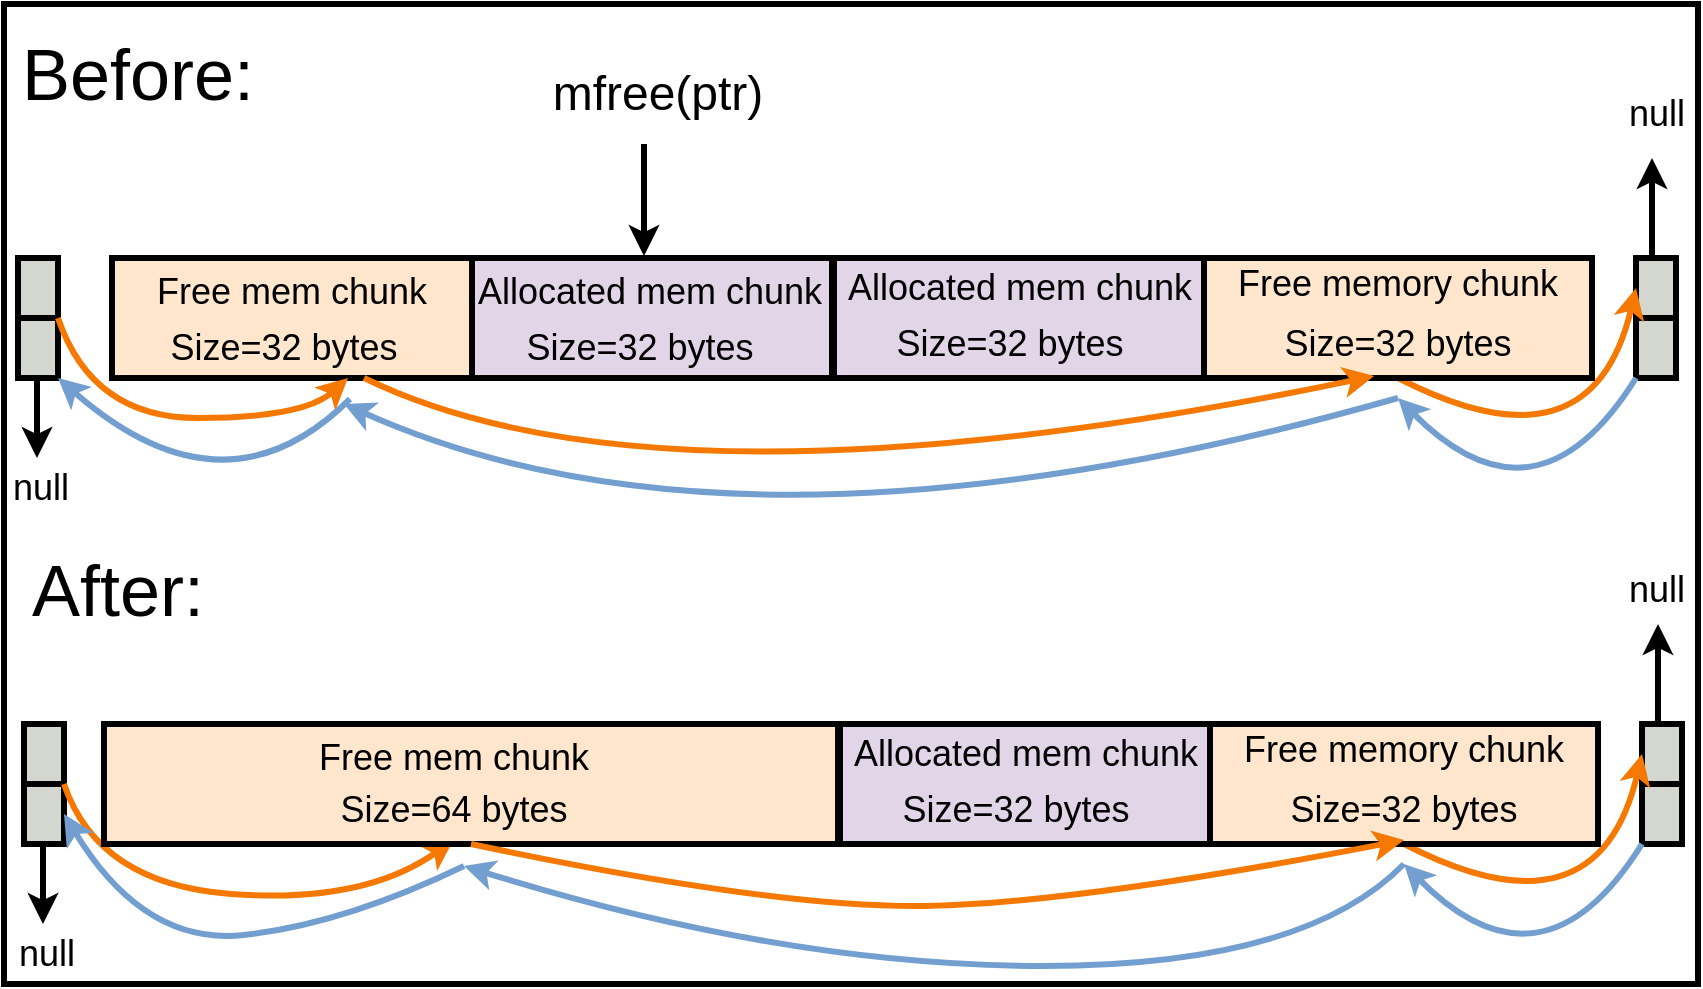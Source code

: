 <mxfile version="21.6.7" type="device">
  <diagram name="Page-1" id="aGrNsAUD6rLRG3-fpc4p">
    <mxGraphModel dx="2217" dy="795" grid="1" gridSize="10" guides="1" tooltips="1" connect="1" arrows="1" fold="1" page="1" pageScale="1" pageWidth="850" pageHeight="1100" math="0" shadow="0">
      <root>
        <mxCell id="0" />
        <mxCell id="1" parent="0" />
        <mxCell id="Dw3qF6tHwgRVVZFkppPR-358" value="" style="rounded=0;whiteSpace=wrap;html=1;strokeWidth=3;fillColor=none;" parent="1" vertex="1">
          <mxGeometry y="170" width="847" height="490" as="geometry" />
        </mxCell>
        <mxCell id="Dw3qF6tHwgRVVZFkppPR-285" value="&lt;font style=&quot;font-size: 36px;&quot;&gt;Before:&lt;/font&gt;" style="text;html=1;strokeColor=none;fillColor=none;align=center;verticalAlign=middle;whiteSpace=wrap;rounded=0;" parent="1" vertex="1">
          <mxGeometry x="37" y="190" width="60" height="30" as="geometry" />
        </mxCell>
        <mxCell id="Dw3qF6tHwgRVVZFkppPR-287" value="&lt;font style=&quot;font-size: 36px;&quot;&gt;After:&lt;/font&gt;" style="text;html=1;strokeColor=none;fillColor=none;align=center;verticalAlign=middle;whiteSpace=wrap;rounded=0;" parent="1" vertex="1">
          <mxGeometry x="27" y="447.5" width="60" height="30" as="geometry" />
        </mxCell>
        <mxCell id="Dw3qF6tHwgRVVZFkppPR-299" value="" style="rounded=0;whiteSpace=wrap;html=1;strokeWidth=3;" parent="1" vertex="1">
          <mxGeometry x="67" y="530" width="730" height="60" as="geometry" />
        </mxCell>
        <mxCell id="Dw3qF6tHwgRVVZFkppPR-300" value="" style="rounded=0;whiteSpace=wrap;html=1;strokeWidth=3;fillColor=#e1d5e7;strokeColor=default;" parent="1" vertex="1">
          <mxGeometry x="57" y="530" width="180" height="60" as="geometry" />
        </mxCell>
        <mxCell id="Dw3qF6tHwgRVVZFkppPR-306" value="" style="rounded=0;whiteSpace=wrap;html=1;strokeWidth=3;fillColor=#d3d7cf;" parent="1" vertex="1">
          <mxGeometry x="10" y="530" width="20" height="60" as="geometry" />
        </mxCell>
        <mxCell id="Dw3qF6tHwgRVVZFkppPR-307" value="" style="endArrow=none;html=1;rounded=0;strokeWidth=3;entryX=1;entryY=0.5;entryDx=0;entryDy=0;" parent="1" target="Dw3qF6tHwgRVVZFkppPR-306" edge="1">
          <mxGeometry width="50" height="50" relative="1" as="geometry">
            <mxPoint x="10" y="560" as="sourcePoint" />
            <mxPoint x="60" y="510" as="targetPoint" />
          </mxGeometry>
        </mxCell>
        <mxCell id="Dw3qF6tHwgRVVZFkppPR-308" value="" style="rounded=0;whiteSpace=wrap;html=1;strokeWidth=3;fillColor=#d3d7cf;" parent="1" vertex="1">
          <mxGeometry x="819" y="530" width="20" height="60" as="geometry" />
        </mxCell>
        <mxCell id="Dw3qF6tHwgRVVZFkppPR-309" value="" style="endArrow=none;html=1;rounded=0;strokeWidth=3;entryX=1;entryY=0.5;entryDx=0;entryDy=0;" parent="1" target="Dw3qF6tHwgRVVZFkppPR-308" edge="1">
          <mxGeometry width="50" height="50" relative="1" as="geometry">
            <mxPoint x="819" y="560" as="sourcePoint" />
            <mxPoint x="869" y="510" as="targetPoint" />
          </mxGeometry>
        </mxCell>
        <mxCell id="Dw3qF6tHwgRVVZFkppPR-310" value="" style="endArrow=classic;html=1;rounded=0;strokeWidth=3;" parent="1" edge="1">
          <mxGeometry width="50" height="50" relative="1" as="geometry">
            <mxPoint x="19.5" y="590" as="sourcePoint" />
            <mxPoint x="19.5" y="630" as="targetPoint" />
          </mxGeometry>
        </mxCell>
        <mxCell id="Dw3qF6tHwgRVVZFkppPR-311" value="&lt;font style=&quot;font-size: 18px;&quot;&gt;null&lt;br&gt;&lt;/font&gt;" style="text;html=1;strokeColor=none;fillColor=none;align=center;verticalAlign=middle;whiteSpace=wrap;rounded=0;" parent="1" vertex="1">
          <mxGeometry x="3" y="630" width="37" height="30" as="geometry" />
        </mxCell>
        <mxCell id="Dw3qF6tHwgRVVZFkppPR-312" value="" style="curved=1;endArrow=classic;html=1;rounded=0;strokeWidth=3;exitX=1;exitY=0.5;exitDx=0;exitDy=0;strokeColor=#f57900;entryX=0.5;entryY=1;entryDx=0;entryDy=0;" parent="1" source="Dw3qF6tHwgRVVZFkppPR-306" target="Dw3qF6tHwgRVVZFkppPR-319" edge="1">
          <mxGeometry width="50" height="50" relative="1" as="geometry">
            <mxPoint x="429.5" y="623" as="sourcePoint" />
            <mxPoint x="690" y="600" as="targetPoint" />
            <Array as="points">
              <mxPoint x="47" y="610" />
              <mxPoint x="180" y="620" />
            </Array>
          </mxGeometry>
        </mxCell>
        <mxCell id="Dw3qF6tHwgRVVZFkppPR-313" value="" style="curved=1;endArrow=classic;html=1;rounded=0;strokeWidth=3;entryX=0;entryY=0.25;entryDx=0;entryDy=0;strokeColor=#f57900;exitX=0.5;exitY=1;exitDx=0;exitDy=0;" parent="1" source="Dw3qF6tHwgRVVZFkppPR-323" target="Dw3qF6tHwgRVVZFkppPR-308" edge="1">
          <mxGeometry width="50" height="50" relative="1" as="geometry">
            <mxPoint x="700" y="600" as="sourcePoint" />
            <mxPoint x="1188.75" y="590" as="targetPoint" />
            <Array as="points">
              <mxPoint x="797" y="640" />
            </Array>
          </mxGeometry>
        </mxCell>
        <mxCell id="Dw3qF6tHwgRVVZFkppPR-314" value="" style="endArrow=classic;html=1;rounded=0;strokeWidth=3;" parent="1" edge="1">
          <mxGeometry width="50" height="50" relative="1" as="geometry">
            <mxPoint x="827" y="530" as="sourcePoint" />
            <mxPoint x="827" y="480" as="targetPoint" />
          </mxGeometry>
        </mxCell>
        <mxCell id="Dw3qF6tHwgRVVZFkppPR-315" value="&lt;font style=&quot;font-size: 18px;&quot;&gt;null&lt;br&gt;&lt;/font&gt;" style="text;html=1;strokeColor=none;fillColor=none;align=center;verticalAlign=middle;whiteSpace=wrap;rounded=0;" parent="1" vertex="1">
          <mxGeometry x="805.5" y="447.5" width="41" height="30" as="geometry" />
        </mxCell>
        <mxCell id="Dw3qF6tHwgRVVZFkppPR-316" value="" style="curved=1;endArrow=classic;html=1;rounded=0;exitX=0.5;exitY=1;exitDx=0;exitDy=0;strokeWidth=3;strokeColor=#729fcf;" parent="1" edge="1">
          <mxGeometry width="50" height="50" relative="1" as="geometry">
            <mxPoint x="819" y="590" as="sourcePoint" />
            <mxPoint x="700" y="600" as="targetPoint" />
            <Array as="points">
              <mxPoint x="769" y="670" />
            </Array>
          </mxGeometry>
        </mxCell>
        <mxCell id="Dw3qF6tHwgRVVZFkppPR-317" value="" style="curved=1;endArrow=classic;html=1;rounded=0;strokeWidth=3;strokeColor=#729fcf;" parent="1" edge="1">
          <mxGeometry width="50" height="50" relative="1" as="geometry">
            <mxPoint x="700" y="600" as="sourcePoint" />
            <mxPoint x="230" y="601" as="targetPoint" />
            <Array as="points">
              <mxPoint x="650" y="651" />
              <mxPoint x="390" y="651" />
            </Array>
          </mxGeometry>
        </mxCell>
        <mxCell id="Dw3qF6tHwgRVVZFkppPR-318" value="" style="rounded=0;whiteSpace=wrap;html=1;strokeWidth=3;fillColor=#ffe6cc;strokeColor=default;" parent="1" vertex="1">
          <mxGeometry x="50" y="530" width="367" height="60" as="geometry" />
        </mxCell>
        <mxCell id="Dw3qF6tHwgRVVZFkppPR-319" value="&lt;font style=&quot;font-size: 18px;&quot;&gt;Size=64 bytes&lt;br&gt;&lt;/font&gt;" style="text;html=1;strokeColor=none;fillColor=none;align=center;verticalAlign=middle;whiteSpace=wrap;rounded=0;" parent="1" vertex="1">
          <mxGeometry x="162.75" y="558" width="124" height="30" as="geometry" />
        </mxCell>
        <mxCell id="Dw3qF6tHwgRVVZFkppPR-320" value="&lt;font style=&quot;font-size: 18px;&quot;&gt;Free mem chunk&lt;/font&gt;" style="text;html=1;strokeColor=none;fillColor=none;align=center;verticalAlign=middle;whiteSpace=wrap;rounded=0;" parent="1" vertex="1">
          <mxGeometry x="120" y="534" width="209.5" height="26" as="geometry" />
        </mxCell>
        <mxCell id="Dw3qF6tHwgRVVZFkppPR-322" value="" style="rounded=0;whiteSpace=wrap;html=1;strokeWidth=3;fillColor=#e1d5e7;" parent="1" vertex="1">
          <mxGeometry x="418" y="530" width="185" height="60" as="geometry" />
        </mxCell>
        <mxCell id="Dw3qF6tHwgRVVZFkppPR-323" value="" style="rounded=0;whiteSpace=wrap;html=1;strokeWidth=3;fillColor=#ffe6cc;strokeColor=default;" parent="1" vertex="1">
          <mxGeometry x="603" y="530" width="194" height="60" as="geometry" />
        </mxCell>
        <mxCell id="Dw3qF6tHwgRVVZFkppPR-324" value="&lt;font style=&quot;font-size: 18px;&quot;&gt;Size=32 bytes&lt;br&gt;&lt;/font&gt;" style="text;html=1;strokeColor=none;fillColor=none;align=center;verticalAlign=middle;whiteSpace=wrap;rounded=0;" parent="1" vertex="1">
          <mxGeometry x="444.25" y="558" width="124" height="30" as="geometry" />
        </mxCell>
        <mxCell id="Dw3qF6tHwgRVVZFkppPR-325" value="&lt;font style=&quot;font-size: 18px;&quot;&gt;Allocated mem chunk&lt;/font&gt;" style="text;html=1;strokeColor=none;fillColor=none;align=center;verticalAlign=middle;whiteSpace=wrap;rounded=0;" parent="1" vertex="1">
          <mxGeometry x="405.75" y="532" width="209.5" height="26" as="geometry" />
        </mxCell>
        <mxCell id="Dw3qF6tHwgRVVZFkppPR-326" value="&lt;font style=&quot;font-size: 18px;&quot;&gt;Free memory chunk&lt;/font&gt;" style="text;html=1;strokeColor=none;fillColor=none;align=center;verticalAlign=middle;whiteSpace=wrap;rounded=0;" parent="1" vertex="1">
          <mxGeometry x="611" y="528" width="178" height="30" as="geometry" />
        </mxCell>
        <mxCell id="Dw3qF6tHwgRVVZFkppPR-327" value="&lt;font style=&quot;font-size: 18px;&quot;&gt;Size=32 bytes&lt;br&gt;&lt;/font&gt;" style="text;html=1;strokeColor=none;fillColor=none;align=center;verticalAlign=middle;whiteSpace=wrap;rounded=0;" parent="1" vertex="1">
          <mxGeometry x="611" y="558" width="178" height="30" as="geometry" />
        </mxCell>
        <mxCell id="Dw3qF6tHwgRVVZFkppPR-329" value="" style="rounded=0;whiteSpace=wrap;html=1;strokeWidth=3;" parent="1" vertex="1">
          <mxGeometry x="64" y="297" width="730" height="60" as="geometry" />
        </mxCell>
        <mxCell id="Dw3qF6tHwgRVVZFkppPR-330" value="" style="rounded=0;whiteSpace=wrap;html=1;strokeWidth=3;fillColor=#ffe6cc;strokeColor=default;" parent="1" vertex="1">
          <mxGeometry x="54" y="297" width="180" height="60" as="geometry" />
        </mxCell>
        <mxCell id="Dw3qF6tHwgRVVZFkppPR-331" value="&lt;div&gt;&lt;font style=&quot;font-size: 18px;&quot;&gt;Free mem chunk&lt;/font&gt;&lt;/div&gt;" style="text;html=1;strokeColor=none;fillColor=none;align=center;verticalAlign=middle;whiteSpace=wrap;rounded=0;" parent="1" vertex="1">
          <mxGeometry x="39" y="299" width="210" height="30" as="geometry" />
        </mxCell>
        <mxCell id="Dw3qF6tHwgRVVZFkppPR-332" value="&lt;font style=&quot;font-size: 18px;&quot;&gt;Size=32 bytes&lt;br&gt;&lt;/font&gt;" style="text;html=1;strokeColor=none;fillColor=none;align=center;verticalAlign=middle;whiteSpace=wrap;rounded=0;" parent="1" vertex="1">
          <mxGeometry x="76" y="327" width="128" height="30" as="geometry" />
        </mxCell>
        <mxCell id="Dw3qF6tHwgRVVZFkppPR-333" value="" style="rounded=0;whiteSpace=wrap;html=1;strokeWidth=3;fillColor=#d3d7cf;" parent="1" vertex="1">
          <mxGeometry x="7" y="297" width="20" height="60" as="geometry" />
        </mxCell>
        <mxCell id="Dw3qF6tHwgRVVZFkppPR-334" value="" style="endArrow=none;html=1;rounded=0;strokeWidth=3;entryX=1;entryY=0.5;entryDx=0;entryDy=0;" parent="1" target="Dw3qF6tHwgRVVZFkppPR-333" edge="1">
          <mxGeometry width="50" height="50" relative="1" as="geometry">
            <mxPoint x="7" y="327" as="sourcePoint" />
            <mxPoint x="57" y="277" as="targetPoint" />
          </mxGeometry>
        </mxCell>
        <mxCell id="Dw3qF6tHwgRVVZFkppPR-335" value="" style="rounded=0;whiteSpace=wrap;html=1;strokeWidth=3;fillColor=#d3d7cf;" parent="1" vertex="1">
          <mxGeometry x="816" y="297" width="20" height="60" as="geometry" />
        </mxCell>
        <mxCell id="Dw3qF6tHwgRVVZFkppPR-336" value="" style="endArrow=none;html=1;rounded=0;strokeWidth=3;entryX=1;entryY=0.5;entryDx=0;entryDy=0;" parent="1" target="Dw3qF6tHwgRVVZFkppPR-335" edge="1">
          <mxGeometry width="50" height="50" relative="1" as="geometry">
            <mxPoint x="816" y="327" as="sourcePoint" />
            <mxPoint x="866" y="277" as="targetPoint" />
          </mxGeometry>
        </mxCell>
        <mxCell id="Dw3qF6tHwgRVVZFkppPR-337" value="" style="endArrow=classic;html=1;rounded=0;strokeWidth=3;" parent="1" edge="1">
          <mxGeometry width="50" height="50" relative="1" as="geometry">
            <mxPoint x="16.5" y="357" as="sourcePoint" />
            <mxPoint x="16.5" y="397" as="targetPoint" />
          </mxGeometry>
        </mxCell>
        <mxCell id="Dw3qF6tHwgRVVZFkppPR-338" value="&lt;font style=&quot;font-size: 18px;&quot;&gt;null&lt;br&gt;&lt;/font&gt;" style="text;html=1;strokeColor=none;fillColor=none;align=center;verticalAlign=middle;whiteSpace=wrap;rounded=0;" parent="1" vertex="1">
          <mxGeometry y="397" width="37" height="30" as="geometry" />
        </mxCell>
        <mxCell id="Dw3qF6tHwgRVVZFkppPR-339" value="" style="curved=1;endArrow=classic;html=1;rounded=0;strokeWidth=3;exitX=1;exitY=0.5;exitDx=0;exitDy=0;strokeColor=#f57900;entryX=0.75;entryY=1;entryDx=0;entryDy=0;" parent="1" source="Dw3qF6tHwgRVVZFkppPR-333" target="Dw3qF6tHwgRVVZFkppPR-332" edge="1">
          <mxGeometry width="50" height="50" relative="1" as="geometry">
            <mxPoint x="426.5" y="390" as="sourcePoint" />
            <mxPoint x="687" y="367" as="targetPoint" />
            <Array as="points">
              <mxPoint x="44" y="377" />
              <mxPoint x="150" y="377" />
            </Array>
          </mxGeometry>
        </mxCell>
        <mxCell id="Dw3qF6tHwgRVVZFkppPR-340" value="" style="curved=1;endArrow=classic;html=1;rounded=0;strokeWidth=3;entryX=0;entryY=0.25;entryDx=0;entryDy=0;strokeColor=#f57900;exitX=0.5;exitY=1;exitDx=0;exitDy=0;" parent="1" source="Dw3qF6tHwgRVVZFkppPR-348" target="Dw3qF6tHwgRVVZFkppPR-335" edge="1">
          <mxGeometry width="50" height="50" relative="1" as="geometry">
            <mxPoint x="697" y="367" as="sourcePoint" />
            <mxPoint x="1185.75" y="357" as="targetPoint" />
            <Array as="points">
              <mxPoint x="794" y="407" />
            </Array>
          </mxGeometry>
        </mxCell>
        <mxCell id="Dw3qF6tHwgRVVZFkppPR-341" value="" style="endArrow=classic;html=1;rounded=0;strokeWidth=3;" parent="1" edge="1">
          <mxGeometry width="50" height="50" relative="1" as="geometry">
            <mxPoint x="824" y="297" as="sourcePoint" />
            <mxPoint x="824" y="247" as="targetPoint" />
          </mxGeometry>
        </mxCell>
        <mxCell id="Dw3qF6tHwgRVVZFkppPR-342" value="" style="curved=1;endArrow=classic;html=1;rounded=0;exitX=0.5;exitY=1;exitDx=0;exitDy=0;strokeWidth=3;strokeColor=#729fcf;" parent="1" edge="1">
          <mxGeometry width="50" height="50" relative="1" as="geometry">
            <mxPoint x="816" y="357" as="sourcePoint" />
            <mxPoint x="697" y="367" as="targetPoint" />
            <Array as="points">
              <mxPoint x="766" y="437" />
            </Array>
          </mxGeometry>
        </mxCell>
        <mxCell id="Dw3qF6tHwgRVVZFkppPR-343" value="" style="curved=1;endArrow=classic;html=1;rounded=0;strokeWidth=3;strokeColor=#729fcf;" parent="1" edge="1">
          <mxGeometry width="50" height="50" relative="1" as="geometry">
            <mxPoint x="697" y="367" as="sourcePoint" />
            <mxPoint x="170" y="370" as="targetPoint" />
            <Array as="points">
              <mxPoint x="370" y="460" />
            </Array>
          </mxGeometry>
        </mxCell>
        <mxCell id="Dw3qF6tHwgRVVZFkppPR-344" value="" style="rounded=0;whiteSpace=wrap;html=1;strokeWidth=3;fillColor=#e1d5e7;" parent="1" vertex="1">
          <mxGeometry x="234" y="297" width="180" height="60" as="geometry" />
        </mxCell>
        <mxCell id="Dw3qF6tHwgRVVZFkppPR-345" value="&lt;font style=&quot;font-size: 18px;&quot;&gt;Size=32 bytes&lt;br&gt;&lt;/font&gt;" style="text;html=1;strokeColor=none;fillColor=none;align=center;verticalAlign=middle;whiteSpace=wrap;rounded=0;" parent="1" vertex="1">
          <mxGeometry x="256" y="327" width="124" height="30" as="geometry" />
        </mxCell>
        <mxCell id="Dw3qF6tHwgRVVZFkppPR-346" value="&lt;font style=&quot;font-size: 18px;&quot;&gt;Allocated mem chunk&lt;/font&gt;" style="text;html=1;strokeColor=none;fillColor=none;align=center;verticalAlign=middle;whiteSpace=wrap;rounded=0;" parent="1" vertex="1">
          <mxGeometry x="217.5" y="301" width="209.5" height="26" as="geometry" />
        </mxCell>
        <mxCell id="Dw3qF6tHwgRVVZFkppPR-347" value="" style="rounded=0;whiteSpace=wrap;html=1;strokeWidth=3;fillColor=#e1d5e7;" parent="1" vertex="1">
          <mxGeometry x="415" y="297" width="185" height="60" as="geometry" />
        </mxCell>
        <mxCell id="Dw3qF6tHwgRVVZFkppPR-348" value="" style="rounded=0;whiteSpace=wrap;html=1;strokeWidth=3;fillColor=#ffe6cc;strokeColor=default;" parent="1" vertex="1">
          <mxGeometry x="600" y="297" width="194" height="60" as="geometry" />
        </mxCell>
        <mxCell id="Dw3qF6tHwgRVVZFkppPR-349" value="&lt;font style=&quot;font-size: 18px;&quot;&gt;Size=32 bytes&lt;br&gt;&lt;/font&gt;" style="text;html=1;strokeColor=none;fillColor=none;align=center;verticalAlign=middle;whiteSpace=wrap;rounded=0;" parent="1" vertex="1">
          <mxGeometry x="441.25" y="325" width="124" height="30" as="geometry" />
        </mxCell>
        <mxCell id="Dw3qF6tHwgRVVZFkppPR-350" value="&lt;font style=&quot;font-size: 18px;&quot;&gt;Allocated mem chunk&lt;/font&gt;" style="text;html=1;strokeColor=none;fillColor=none;align=center;verticalAlign=middle;whiteSpace=wrap;rounded=0;" parent="1" vertex="1">
          <mxGeometry x="402.75" y="299" width="209.5" height="26" as="geometry" />
        </mxCell>
        <mxCell id="Dw3qF6tHwgRVVZFkppPR-351" value="&lt;font style=&quot;font-size: 18px;&quot;&gt;Free memory chunk&lt;/font&gt;" style="text;html=1;strokeColor=none;fillColor=none;align=center;verticalAlign=middle;whiteSpace=wrap;rounded=0;" parent="1" vertex="1">
          <mxGeometry x="608" y="295" width="178" height="30" as="geometry" />
        </mxCell>
        <mxCell id="Dw3qF6tHwgRVVZFkppPR-352" value="&lt;font style=&quot;font-size: 18px;&quot;&gt;Size=32 bytes&lt;br&gt;&lt;/font&gt;" style="text;html=1;strokeColor=none;fillColor=none;align=center;verticalAlign=middle;whiteSpace=wrap;rounded=0;" parent="1" vertex="1">
          <mxGeometry x="608" y="325" width="178" height="30" as="geometry" />
        </mxCell>
        <mxCell id="Dw3qF6tHwgRVVZFkppPR-353" value="&lt;font style=&quot;font-size: 24px;&quot;&gt;mfree(ptr)&lt;/font&gt;" style="text;html=1;strokeColor=none;fillColor=none;align=center;verticalAlign=middle;whiteSpace=wrap;rounded=0;" parent="1" vertex="1">
          <mxGeometry x="297" y="200" width="60" height="30" as="geometry" />
        </mxCell>
        <mxCell id="Dw3qF6tHwgRVVZFkppPR-354" value="" style="endArrow=classic;html=1;rounded=0;strokeWidth=3;" parent="1" edge="1">
          <mxGeometry width="50" height="50" relative="1" as="geometry">
            <mxPoint x="320" y="240" as="sourcePoint" />
            <mxPoint x="320" y="296" as="targetPoint" />
          </mxGeometry>
        </mxCell>
        <mxCell id="Dw3qF6tHwgRVVZFkppPR-356" value="" style="curved=1;endArrow=classic;html=1;rounded=0;strokeWidth=3;exitX=0.5;exitY=1;exitDx=0;exitDy=0;strokeColor=#f57900;entryX=0.5;entryY=1;entryDx=0;entryDy=0;" parent="1" source="Dw3qF6tHwgRVVZFkppPR-318" target="Dw3qF6tHwgRVVZFkppPR-327" edge="1">
          <mxGeometry width="50" height="50" relative="1" as="geometry">
            <mxPoint x="324.25" y="590" as="sourcePoint" />
            <mxPoint x="615.25" y="620" as="targetPoint" />
            <Array as="points">
              <mxPoint x="380" y="621" />
              <mxPoint x="530" y="621" />
            </Array>
          </mxGeometry>
        </mxCell>
        <mxCell id="Dw3qF6tHwgRVVZFkppPR-357" value="" style="curved=1;endArrow=classic;html=1;rounded=0;strokeWidth=3;strokeColor=#729fcf;entryX=1;entryY=0.75;entryDx=0;entryDy=0;" parent="1" target="Dw3qF6tHwgRVVZFkppPR-306" edge="1">
          <mxGeometry width="50" height="50" relative="1" as="geometry">
            <mxPoint x="230" y="601" as="sourcePoint" />
            <mxPoint x="-41" y="602" as="targetPoint" />
            <Array as="points">
              <mxPoint x="170" y="630" />
              <mxPoint x="70" y="641" />
            </Array>
          </mxGeometry>
        </mxCell>
        <mxCell id="Dw3qF6tHwgRVVZFkppPR-359" value="" style="curved=1;endArrow=classic;html=1;rounded=0;strokeWidth=3;exitX=1;exitY=0.5;exitDx=0;exitDy=0;strokeColor=#f57900;entryX=0.433;entryY=1.033;entryDx=0;entryDy=0;entryPerimeter=0;" parent="1" target="Dw3qF6tHwgRVVZFkppPR-352" edge="1">
          <mxGeometry width="50" height="50" relative="1" as="geometry">
            <mxPoint x="180" y="357" as="sourcePoint" />
            <mxPoint x="325" y="387" as="targetPoint" />
            <Array as="points">
              <mxPoint x="330" y="430" />
            </Array>
          </mxGeometry>
        </mxCell>
        <mxCell id="Dw3qF6tHwgRVVZFkppPR-360" value="" style="curved=1;endArrow=classic;html=1;rounded=0;exitX=0.5;exitY=1;exitDx=0;exitDy=0;strokeWidth=3;strokeColor=#729fcf;entryX=1;entryY=1;entryDx=0;entryDy=0;" parent="1" target="Dw3qF6tHwgRVVZFkppPR-333" edge="1">
          <mxGeometry width="50" height="50" relative="1" as="geometry">
            <mxPoint x="173" y="367.5" as="sourcePoint" />
            <mxPoint x="54" y="377.5" as="targetPoint" />
            <Array as="points">
              <mxPoint x="110" y="430" />
            </Array>
          </mxGeometry>
        </mxCell>
        <mxCell id="1OA2IEi6q1BTxyKmBGW--1" value="&lt;font style=&quot;font-size: 18px;&quot;&gt;null&lt;br&gt;&lt;/font&gt;" style="text;html=1;strokeColor=none;fillColor=none;align=center;verticalAlign=middle;whiteSpace=wrap;rounded=0;" vertex="1" parent="1">
          <mxGeometry x="805.5" y="210" width="41" height="30" as="geometry" />
        </mxCell>
      </root>
    </mxGraphModel>
  </diagram>
</mxfile>

